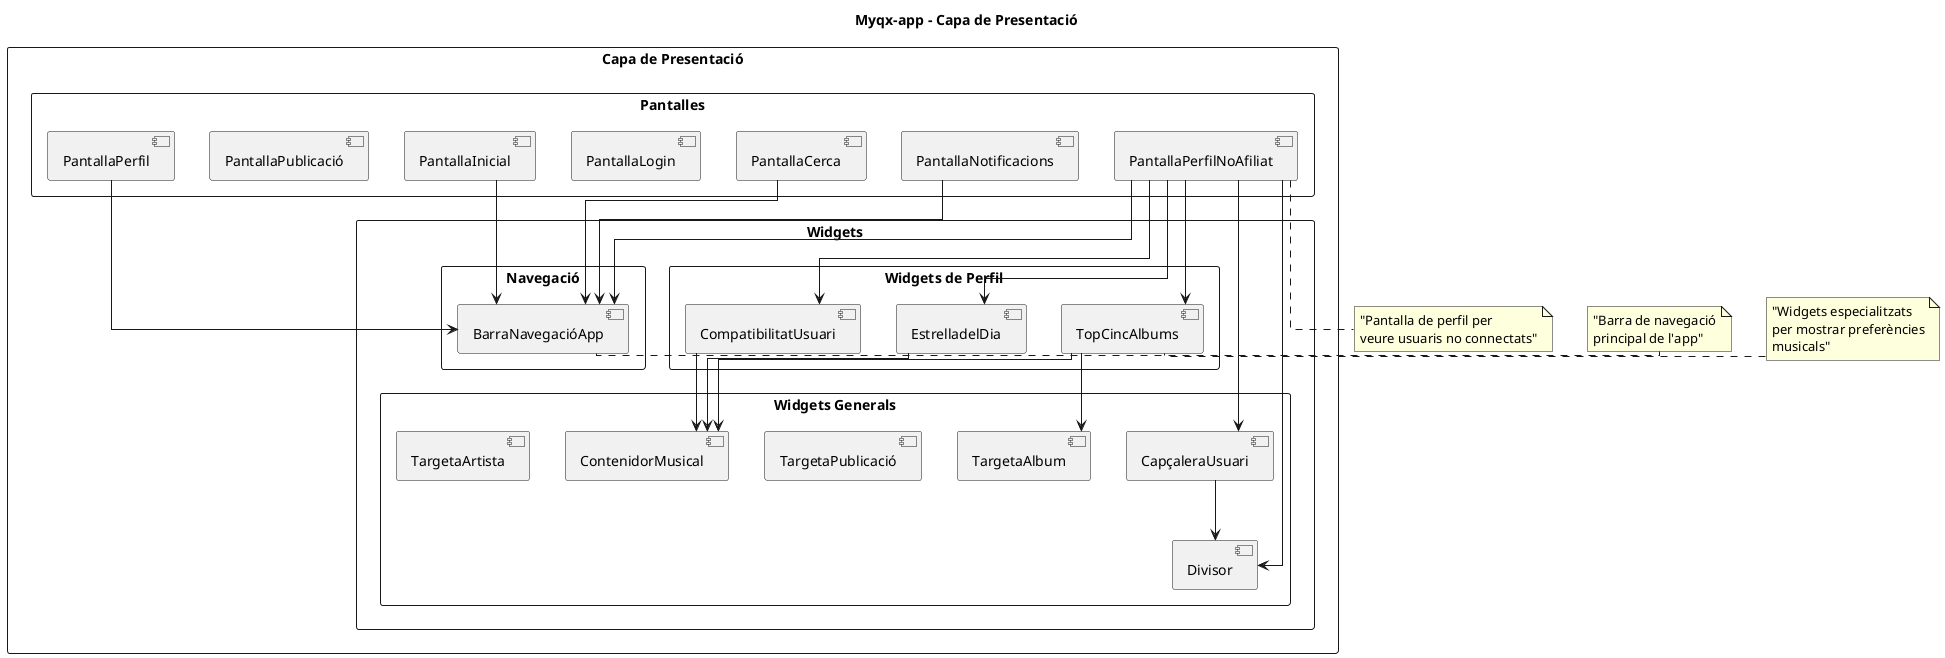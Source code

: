 @startuml Presentation_Layer

' Style definitions
skinparam packageStyle rectangle
skinparam backgroundColor white
skinparam componentStyle uml2
skinparam linetype ortho

title Myqx-app - Capa de Presentació

package "Capa de Presentació" {
    package "Pantalles" {
        component [PantallaInicial] as HS
        component [PantallaPerfil] as PS
        component [PantallaPerfilNoAfiliat] as UPS
        component [PantallaLogin] as LS
        component [PantallaCerca] as SS
        component [PantallaPublicació] as POS
        component [PantallaNotificacions] as NS
    }

    package "Widgets" {
        package "Widgets de Perfil" {
            component [TopCincAlbums] as TFA
            component [EstrelladelDia] as SOTD
            component [CompatibilitatUsuari] as UC
        }
        
        package "Widgets Generals" {
            component [CapçaleraUsuari] as UH
            component [Divisor] as DIV
            component [ContenidorMusical] as MC
            component [TargetaPublicació] as PC
            component [TargetaAlbum] as AC
            component [TargetaArtista] as ARC
        }
        
        package "Navegació" {
            component [BarraNavegacióApp] as ANB
        }
    }
}

' Define relationships between presentation components
HS --> ANB
PS --> ANB
UPS --> ANB
SS --> ANB
NS --> ANB

UPS --> UH
UPS --> TFA
UPS --> SOTD
UPS --> UC
UPS --> DIV

TFA --> MC
TFA --> AC
SOTD --> MC
UC --> MC

UH --> DIV

note bottom of UPS: "Pantalla de perfil per\nveure usuaris no connectats"
note right of ANB: "Barra de navegació\nprincipal de l'app"
note left of TFA: "Widgets especialitzats\nper mostrar preferències\nmusicals"

@enduml
